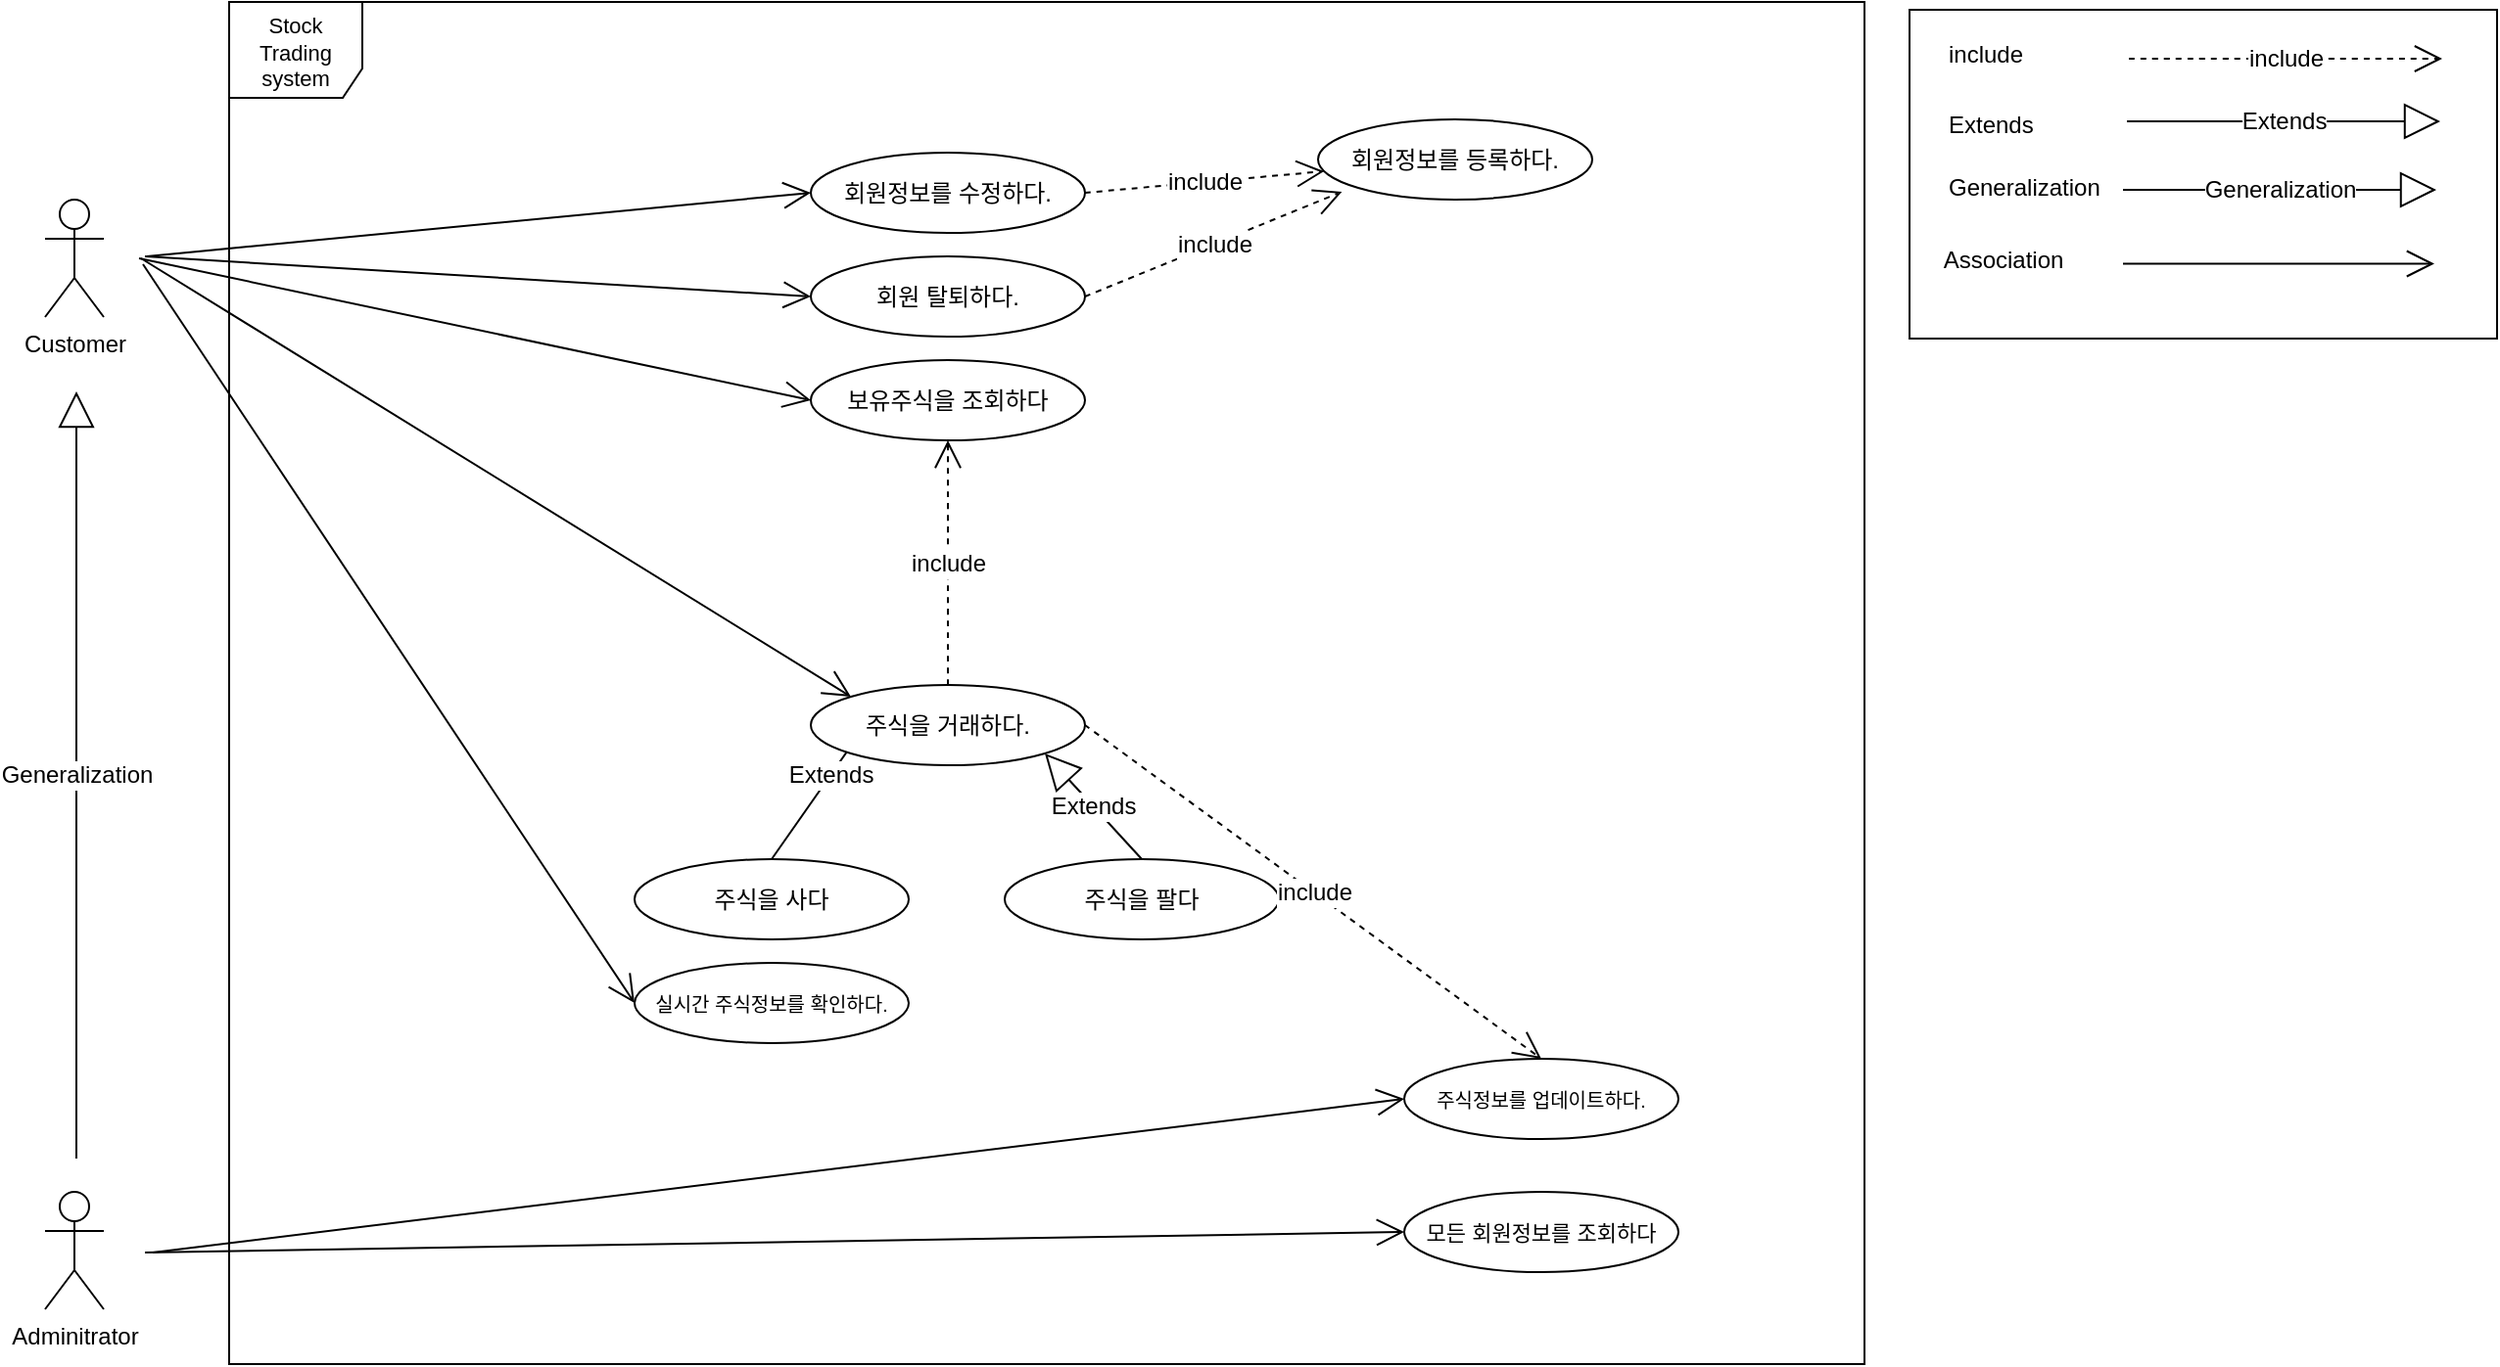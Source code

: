 <mxfile version="24.7.6">
  <diagram name="페이지-1" id="POBYnSwE1h-jC8Fwh_df">
    <mxGraphModel dx="3793" dy="2173" grid="0" gridSize="10" guides="1" tooltips="1" connect="1" arrows="1" fold="1" page="0" pageScale="1" pageWidth="827" pageHeight="1169" math="0" shadow="0">
      <root>
        <mxCell id="0" />
        <mxCell id="1" parent="0" />
        <mxCell id="TNKe9sJZqwaq70S3xL5p-30" value="Extends" style="endArrow=block;endSize=16;endFill=0;html=1;rounded=0;fontSize=12;curved=1;entryX=0.284;entryY=0.089;entryDx=0;entryDy=0;exitX=0.5;exitY=0;exitDx=0;exitDy=0;entryPerimeter=0;" edge="1" parent="1" source="TNKe9sJZqwaq70S3xL5p-58" target="TNKe9sJZqwaq70S3xL5p-74">
          <mxGeometry width="160" relative="1" as="geometry">
            <mxPoint x="-1687" y="-418" as="sourcePoint" />
            <mxPoint x="-1527" y="-418" as="targetPoint" />
          </mxGeometry>
        </mxCell>
        <mxCell id="TNKe9sJZqwaq70S3xL5p-56" value="&lt;div&gt;Adminitrator&lt;br&gt;&lt;/div&gt;" style="shape=umlActor;verticalLabelPosition=bottom;verticalAlign=top;html=1;outlineConnect=0;" vertex="1" parent="1">
          <mxGeometry x="-1860" y="-213" width="30" height="60" as="geometry" />
        </mxCell>
        <mxCell id="TNKe9sJZqwaq70S3xL5p-57" value="&lt;font style=&quot;font-size: 11px;&quot;&gt;Stock&lt;/font&gt;&lt;div style=&quot;font-size: 11px;&quot;&gt;&lt;font style=&quot;font-size: 11px;&quot;&gt;Trading&lt;/font&gt;&lt;/div&gt;&lt;div style=&quot;font-size: 11px;&quot;&gt;&lt;font style=&quot;font-size: 11px;&quot;&gt;system&lt;/font&gt;&lt;/div&gt;" style="shape=umlFrame;whiteSpace=wrap;html=1;pointerEvents=0;width=68;height=49;" vertex="1" parent="1">
          <mxGeometry x="-1766" y="-821" width="835" height="696" as="geometry" />
        </mxCell>
        <mxCell id="TNKe9sJZqwaq70S3xL5p-58" value="주식을 사다" style="ellipse;whiteSpace=wrap;html=1;" vertex="1" parent="1">
          <mxGeometry x="-1559" y="-383" width="140" height="41" as="geometry" />
        </mxCell>
        <mxCell id="TNKe9sJZqwaq70S3xL5p-59" value="주식을 팔다" style="ellipse;whiteSpace=wrap;html=1;" vertex="1" parent="1">
          <mxGeometry x="-1370" y="-383" width="140" height="41" as="geometry" />
        </mxCell>
        <mxCell id="TNKe9sJZqwaq70S3xL5p-60" value="보유주식을 조회하다" style="ellipse;whiteSpace=wrap;html=1;" vertex="1" parent="1">
          <mxGeometry x="-1469" y="-638" width="140" height="41" as="geometry" />
        </mxCell>
        <mxCell id="TNKe9sJZqwaq70S3xL5p-61" value="회원정보를 등록하다." style="ellipse;whiteSpace=wrap;html=1;" vertex="1" parent="1">
          <mxGeometry x="-1210" y="-761" width="140" height="41" as="geometry" />
        </mxCell>
        <mxCell id="TNKe9sJZqwaq70S3xL5p-62" value="회원정보를 수정하다." style="ellipse;whiteSpace=wrap;html=1;" vertex="1" parent="1">
          <mxGeometry x="-1469" y="-744" width="140" height="41" as="geometry" />
        </mxCell>
        <mxCell id="TNKe9sJZqwaq70S3xL5p-63" value="회원 탈퇴하다." style="ellipse;whiteSpace=wrap;html=1;" vertex="1" parent="1">
          <mxGeometry x="-1469" y="-691" width="140" height="41" as="geometry" />
        </mxCell>
        <mxCell id="TNKe9sJZqwaq70S3xL5p-64" value="&lt;font style=&quot;font-size: 11px;&quot;&gt;모든 회원정보를 조회하다&lt;/font&gt;" style="ellipse;whiteSpace=wrap;html=1;" vertex="1" parent="1">
          <mxGeometry x="-1166" y="-213" width="140" height="41" as="geometry" />
        </mxCell>
        <mxCell id="TNKe9sJZqwaq70S3xL5p-65" value="Customer&lt;div&gt;&lt;br&gt;&lt;/div&gt;" style="shape=umlActor;verticalLabelPosition=bottom;verticalAlign=top;html=1;outlineConnect=0;" vertex="1" parent="1">
          <mxGeometry x="-1860" y="-720" width="30" height="60" as="geometry" />
        </mxCell>
        <mxCell id="TNKe9sJZqwaq70S3xL5p-66" value="&lt;span style=&quot;font-size: 10px;&quot;&gt;주식정보를 업데이트하다.&lt;/span&gt;" style="ellipse;whiteSpace=wrap;html=1;" vertex="1" parent="1">
          <mxGeometry x="-1166" y="-281" width="140" height="41" as="geometry" />
        </mxCell>
        <mxCell id="TNKe9sJZqwaq70S3xL5p-68" value="Generalization" style="endArrow=block;endSize=16;endFill=0;html=1;rounded=0;fontSize=12;curved=1;" edge="1" parent="1">
          <mxGeometry width="160" relative="1" as="geometry">
            <mxPoint x="-1844" y="-230" as="sourcePoint" />
            <mxPoint x="-1844" y="-622" as="targetPoint" />
          </mxGeometry>
        </mxCell>
        <mxCell id="TNKe9sJZqwaq70S3xL5p-74" value="주식을 거래하다." style="ellipse;whiteSpace=wrap;html=1;" vertex="1" parent="1">
          <mxGeometry x="-1469" y="-472" width="140" height="41" as="geometry" />
        </mxCell>
        <mxCell id="TNKe9sJZqwaq70S3xL5p-75" value="Extends" style="endArrow=block;endSize=16;endFill=0;html=1;rounded=0;fontSize=12;curved=1;entryX=1;entryY=1;entryDx=0;entryDy=0;exitX=0.5;exitY=0;exitDx=0;exitDy=0;" edge="1" parent="1" source="TNKe9sJZqwaq70S3xL5p-59" target="TNKe9sJZqwaq70S3xL5p-74">
          <mxGeometry width="160" relative="1" as="geometry">
            <mxPoint x="-1209" y="-408" as="sourcePoint" />
            <mxPoint x="-1111" y="-456" as="targetPoint" />
          </mxGeometry>
        </mxCell>
        <mxCell id="TNKe9sJZqwaq70S3xL5p-78" value="" style="endArrow=open;endFill=1;endSize=12;html=1;rounded=0;fontSize=12;curved=1;entryX=0;entryY=0.5;entryDx=0;entryDy=0;" edge="1" parent="1" target="TNKe9sJZqwaq70S3xL5p-62">
          <mxGeometry width="160" relative="1" as="geometry">
            <mxPoint x="-1808" y="-691" as="sourcePoint" />
            <mxPoint x="-1669" y="-690.53" as="targetPoint" />
          </mxGeometry>
        </mxCell>
        <mxCell id="TNKe9sJZqwaq70S3xL5p-79" value="" style="endArrow=open;endFill=1;endSize=12;html=1;rounded=0;fontSize=12;curved=1;entryX=0;entryY=0.5;entryDx=0;entryDy=0;" edge="1" parent="1" target="TNKe9sJZqwaq70S3xL5p-63">
          <mxGeometry width="160" relative="1" as="geometry">
            <mxPoint x="-1809" y="-691" as="sourcePoint" />
            <mxPoint x="-1661" y="-646" as="targetPoint" />
          </mxGeometry>
        </mxCell>
        <mxCell id="TNKe9sJZqwaq70S3xL5p-80" value="" style="endArrow=open;endFill=1;endSize=12;html=1;rounded=0;fontSize=12;curved=1;entryX=0;entryY=0.5;entryDx=0;entryDy=0;" edge="1" parent="1" target="TNKe9sJZqwaq70S3xL5p-60">
          <mxGeometry width="160" relative="1" as="geometry">
            <mxPoint x="-1812" y="-690" as="sourcePoint" />
            <mxPoint x="-1618" y="-624" as="targetPoint" />
          </mxGeometry>
        </mxCell>
        <mxCell id="TNKe9sJZqwaq70S3xL5p-81" value="" style="endArrow=open;endFill=1;endSize=12;html=1;rounded=0;fontSize=12;curved=1;entryX=0;entryY=0;entryDx=0;entryDy=0;" edge="1" parent="1" target="TNKe9sJZqwaq70S3xL5p-74">
          <mxGeometry width="160" relative="1" as="geometry">
            <mxPoint x="-1811" y="-690" as="sourcePoint" />
            <mxPoint x="-1644.5" y="-550.03" as="targetPoint" />
          </mxGeometry>
        </mxCell>
        <mxCell id="TNKe9sJZqwaq70S3xL5p-84" value="include" style="endArrow=open;endSize=12;dashed=1;html=1;rounded=0;fontSize=12;curved=1;entryX=0.5;entryY=0;entryDx=0;entryDy=0;exitX=1;exitY=0.5;exitDx=0;exitDy=0;" edge="1" parent="1" source="TNKe9sJZqwaq70S3xL5p-74" target="TNKe9sJZqwaq70S3xL5p-66">
          <mxGeometry width="160" relative="1" as="geometry">
            <mxPoint x="-1327" y="-367" as="sourcePoint" />
            <mxPoint x="-1167" y="-367" as="targetPoint" />
          </mxGeometry>
        </mxCell>
        <mxCell id="TNKe9sJZqwaq70S3xL5p-87" value="" style="endArrow=open;endFill=1;endSize=12;html=1;rounded=0;fontSize=12;curved=1;entryX=0;entryY=0.5;entryDx=0;entryDy=0;" edge="1" parent="1" target="TNKe9sJZqwaq70S3xL5p-66">
          <mxGeometry width="160" relative="1" as="geometry">
            <mxPoint x="-1805" y="-182" as="sourcePoint" />
            <mxPoint x="-1464" y="-361" as="targetPoint" />
          </mxGeometry>
        </mxCell>
        <mxCell id="TNKe9sJZqwaq70S3xL5p-88" value="" style="endArrow=open;endFill=1;endSize=12;html=1;rounded=0;fontSize=12;curved=1;entryX=0;entryY=0.5;entryDx=0;entryDy=0;" edge="1" parent="1" target="TNKe9sJZqwaq70S3xL5p-64">
          <mxGeometry width="160" relative="1" as="geometry">
            <mxPoint x="-1809" y="-182" as="sourcePoint" />
            <mxPoint x="-1341" y="-347.5" as="targetPoint" />
          </mxGeometry>
        </mxCell>
        <mxCell id="TNKe9sJZqwaq70S3xL5p-89" value="include" style="endArrow=open;endSize=12;dashed=1;html=1;rounded=0;fontSize=12;curved=1;exitX=1;exitY=0.5;exitDx=0;exitDy=0;" edge="1" parent="1" source="TNKe9sJZqwaq70S3xL5p-62" target="TNKe9sJZqwaq70S3xL5p-61">
          <mxGeometry width="160" relative="1" as="geometry">
            <mxPoint x="-1261" y="-624.5" as="sourcePoint" />
            <mxPoint x="-971" y="-470.5" as="targetPoint" />
          </mxGeometry>
        </mxCell>
        <mxCell id="TNKe9sJZqwaq70S3xL5p-90" value="include" style="endArrow=open;endSize=12;dashed=1;html=1;rounded=0;fontSize=12;curved=1;entryX=0.087;entryY=0.902;entryDx=0;entryDy=0;exitX=1;exitY=0.5;exitDx=0;exitDy=0;entryPerimeter=0;" edge="1" parent="1" source="TNKe9sJZqwaq70S3xL5p-63" target="TNKe9sJZqwaq70S3xL5p-61">
          <mxGeometry width="160" relative="1" as="geometry">
            <mxPoint x="-1319" y="-654.5" as="sourcePoint" />
            <mxPoint x="-1151" y="-584.5" as="targetPoint" />
          </mxGeometry>
        </mxCell>
        <mxCell id="TNKe9sJZqwaq70S3xL5p-102" value="&lt;font style=&quot;font-size: 10px;&quot;&gt;실시간 주식정보를 확인하다.&lt;/font&gt;" style="ellipse;whiteSpace=wrap;html=1;" vertex="1" parent="1">
          <mxGeometry x="-1559" y="-330" width="140" height="41" as="geometry" />
        </mxCell>
        <mxCell id="TNKe9sJZqwaq70S3xL5p-103" value="" style="endArrow=open;endFill=1;endSize=12;html=1;rounded=0;fontSize=12;curved=1;entryX=0;entryY=0.5;entryDx=0;entryDy=0;" edge="1" parent="1" target="TNKe9sJZqwaq70S3xL5p-102">
          <mxGeometry width="160" relative="1" as="geometry">
            <mxPoint x="-1810" y="-687" as="sourcePoint" />
            <mxPoint x="-1630" y="-406.5" as="targetPoint" />
          </mxGeometry>
        </mxCell>
        <mxCell id="TNKe9sJZqwaq70S3xL5p-104" value="include" style="endArrow=open;endSize=12;dashed=1;html=1;rounded=0;fontSize=12;curved=1;entryX=0.5;entryY=1;entryDx=0;entryDy=0;" edge="1" parent="1" source="TNKe9sJZqwaq70S3xL5p-74" target="TNKe9sJZqwaq70S3xL5p-60">
          <mxGeometry width="160" relative="1" as="geometry">
            <mxPoint x="-1351" y="-660.5" as="sourcePoint" />
            <mxPoint x="-1123" y="-494.5" as="targetPoint" />
          </mxGeometry>
        </mxCell>
        <mxCell id="TNKe9sJZqwaq70S3xL5p-113" value="" style="group" vertex="1" connectable="0" parent="1">
          <mxGeometry x="-908" y="-817" width="300" height="168" as="geometry" />
        </mxCell>
        <mxCell id="TNKe9sJZqwaq70S3xL5p-29" value="include" style="endArrow=open;endSize=12;dashed=1;html=1;rounded=0;fontSize=12;curved=1;" edge="1" parent="TNKe9sJZqwaq70S3xL5p-113">
          <mxGeometry width="160" relative="1" as="geometry">
            <mxPoint x="112" y="25" as="sourcePoint" />
            <mxPoint x="272" y="25" as="targetPoint" />
          </mxGeometry>
        </mxCell>
        <mxCell id="TNKe9sJZqwaq70S3xL5p-31" value="Generalization" style="endArrow=block;endSize=16;endFill=0;html=1;rounded=0;fontSize=12;curved=1;" edge="1" parent="TNKe9sJZqwaq70S3xL5p-113">
          <mxGeometry width="160" relative="1" as="geometry">
            <mxPoint x="109" y="92" as="sourcePoint" />
            <mxPoint x="269" y="92" as="targetPoint" />
          </mxGeometry>
        </mxCell>
        <mxCell id="TNKe9sJZqwaq70S3xL5p-69" value="" style="endArrow=open;endFill=1;endSize=12;html=1;rounded=0;fontSize=12;curved=1;" edge="1" parent="TNKe9sJZqwaq70S3xL5p-113">
          <mxGeometry width="160" relative="1" as="geometry">
            <mxPoint x="109" y="129.75" as="sourcePoint" />
            <mxPoint x="268" y="129.75" as="targetPoint" />
          </mxGeometry>
        </mxCell>
        <mxCell id="TNKe9sJZqwaq70S3xL5p-76" value="Extends" style="endArrow=block;endSize=16;endFill=0;html=1;rounded=0;fontSize=12;curved=1;" edge="1" parent="TNKe9sJZqwaq70S3xL5p-113">
          <mxGeometry width="160" relative="1" as="geometry">
            <mxPoint x="111" y="57" as="sourcePoint" />
            <mxPoint x="271" y="57" as="targetPoint" />
          </mxGeometry>
        </mxCell>
        <mxCell id="TNKe9sJZqwaq70S3xL5p-106" value="&lt;font style=&quot;font-size: 12px;&quot;&gt;Association&lt;/font&gt;" style="text;strokeColor=none;fillColor=none;html=1;align=center;verticalAlign=middle;whiteSpace=wrap;rounded=0;fontSize=16;" vertex="1" parent="TNKe9sJZqwaq70S3xL5p-113">
          <mxGeometry x="18" y="111" width="60" height="30" as="geometry" />
        </mxCell>
        <mxCell id="TNKe9sJZqwaq70S3xL5p-107" value="&lt;span style=&quot;color: rgb(0, 0, 0); font-family: Helvetica; font-size: 12px; font-style: normal; font-variant-ligatures: normal; font-variant-caps: normal; font-weight: 400; letter-spacing: normal; orphans: 2; text-align: center; text-indent: 0px; text-transform: none; widows: 2; word-spacing: 0px; -webkit-text-stroke-width: 0px; white-space: nowrap; background-color: rgb(255, 255, 255); text-decoration-thickness: initial; text-decoration-style: initial; text-decoration-color: initial; display: inline !important; float: none;&quot;&gt;Generalization&lt;/span&gt;" style="text;whiteSpace=wrap;html=1;" vertex="1" parent="TNKe9sJZqwaq70S3xL5p-113">
          <mxGeometry x="18" y="76.5" width="105" height="36" as="geometry" />
        </mxCell>
        <mxCell id="TNKe9sJZqwaq70S3xL5p-108" value="&lt;span style=&quot;color: rgb(0, 0, 0); font-family: Helvetica; font-size: 12px; font-style: normal; font-variant-ligatures: normal; font-variant-caps: normal; font-weight: 400; letter-spacing: normal; orphans: 2; text-align: center; text-indent: 0px; text-transform: none; widows: 2; word-spacing: 0px; -webkit-text-stroke-width: 0px; white-space: nowrap; background-color: rgb(255, 255, 255); text-decoration-thickness: initial; text-decoration-style: initial; text-decoration-color: initial; display: inline !important; float: none;&quot;&gt;Extends&lt;/span&gt;" style="text;whiteSpace=wrap;html=1;" vertex="1" parent="TNKe9sJZqwaq70S3xL5p-113">
          <mxGeometry x="18" y="45" width="71" height="36" as="geometry" />
        </mxCell>
        <mxCell id="TNKe9sJZqwaq70S3xL5p-109" value="&lt;span style=&quot;color: rgb(0, 0, 0); font-family: Helvetica; font-size: 12px; font-style: normal; font-variant-ligatures: normal; font-variant-caps: normal; font-weight: 400; letter-spacing: normal; orphans: 2; text-align: center; text-indent: 0px; text-transform: none; widows: 2; word-spacing: 0px; -webkit-text-stroke-width: 0px; white-space: nowrap; background-color: rgb(255, 255, 255); text-decoration-thickness: initial; text-decoration-style: initial; text-decoration-color: initial; display: inline !important; float: none;&quot;&gt;include&lt;/span&gt;" style="text;whiteSpace=wrap;html=1;" vertex="1" parent="TNKe9sJZqwaq70S3xL5p-113">
          <mxGeometry x="18" y="9" width="66" height="36" as="geometry" />
        </mxCell>
        <mxCell id="TNKe9sJZqwaq70S3xL5p-110" style="edgeStyle=none;curved=1;rounded=0;orthogonalLoop=1;jettySize=auto;html=1;exitX=0.5;exitY=1;exitDx=0;exitDy=0;fontSize=12;startSize=8;endSize=8;" edge="1" parent="TNKe9sJZqwaq70S3xL5p-113" source="TNKe9sJZqwaq70S3xL5p-106" target="TNKe9sJZqwaq70S3xL5p-106">
          <mxGeometry relative="1" as="geometry" />
        </mxCell>
        <mxCell id="TNKe9sJZqwaq70S3xL5p-112" value="" style="whiteSpace=wrap;html=1;fillColor=none;" vertex="1" parent="TNKe9sJZqwaq70S3xL5p-113">
          <mxGeometry width="300" height="168" as="geometry" />
        </mxCell>
      </root>
    </mxGraphModel>
  </diagram>
</mxfile>
